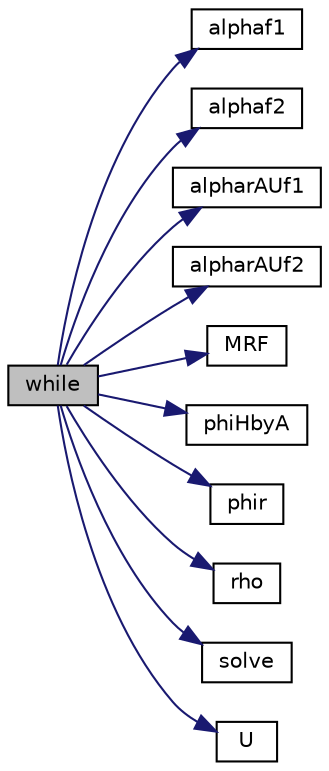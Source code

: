 digraph "while"
{
  bgcolor="transparent";
  edge [fontname="Helvetica",fontsize="10",labelfontname="Helvetica",labelfontsize="10"];
  node [fontname="Helvetica",fontsize="10",shape=record];
  rankdir="LR";
  Node1 [label="while",height=0.2,width=0.4,color="black", fillcolor="grey75", style="filled", fontcolor="black"];
  Node1 -> Node2 [color="midnightblue",fontsize="10",style="solid",fontname="Helvetica"];
  Node2 [label="alphaf1",height=0.2,width=0.4,color="black",URL="$a00585.html#a56ffcaedadad19bec661b0b110fea575"];
  Node1 -> Node3 [color="midnightblue",fontsize="10",style="solid",fontname="Helvetica"];
  Node3 [label="alphaf2",height=0.2,width=0.4,color="black",URL="$a00585.html#ab75560d8f7fca946379806e8582e0fff"];
  Node1 -> Node4 [color="midnightblue",fontsize="10",style="solid",fontname="Helvetica"];
  Node4 [label="alpharAUf1",height=0.2,width=0.4,color="black",URL="$a00585.html#a482b6c42bdc6748eff2090cd701aca19"];
  Node1 -> Node5 [color="midnightblue",fontsize="10",style="solid",fontname="Helvetica"];
  Node5 [label="alpharAUf2",height=0.2,width=0.4,color="black",URL="$a00585.html#a9e4e0fa3d286b5acfc8c6e298ac0040e"];
  Node1 -> Node6 [color="midnightblue",fontsize="10",style="solid",fontname="Helvetica"];
  Node6 [label="MRF",height=0.2,width=0.4,color="black",URL="$a00332.html#a5b7f53d1619a8564c620d6d6ab79f4f0"];
  Node1 -> Node7 [color="midnightblue",fontsize="10",style="solid",fontname="Helvetica"];
  Node7 [label="phiHbyA",height=0.2,width=0.4,color="black",URL="$a00584.html#aef792bafd9bea2bf7d0483270574a775"];
  Node1 -> Node8 [color="midnightblue",fontsize="10",style="solid",fontname="Helvetica"];
  Node8 [label="phir",height=0.2,width=0.4,color="black",URL="$a00243.html#acb4079cbeb693866d699763e256896f1"];
  Node1 -> Node9 [color="midnightblue",fontsize="10",style="solid",fontname="Helvetica"];
  Node9 [label="rho",height=0.2,width=0.4,color="black",URL="$a00326.html#aa74838e1f8f89be91e7a5f1d70d08fb1"];
  Node1 -> Node10 [color="midnightblue",fontsize="10",style="solid",fontname="Helvetica"];
  Node10 [label="solve",height=0.2,width=0.4,color="black",URL="$a00349.html#ac123867940006fb14e8346d9bdc38f8d"];
  Node1 -> Node11 [color="midnightblue",fontsize="10",style="solid",fontname="Helvetica"];
  Node11 [label="U",height=0.2,width=0.4,color="black",URL="$a00330.html#a2cf53f2d880076e92789c7297fc0423d"];
}
